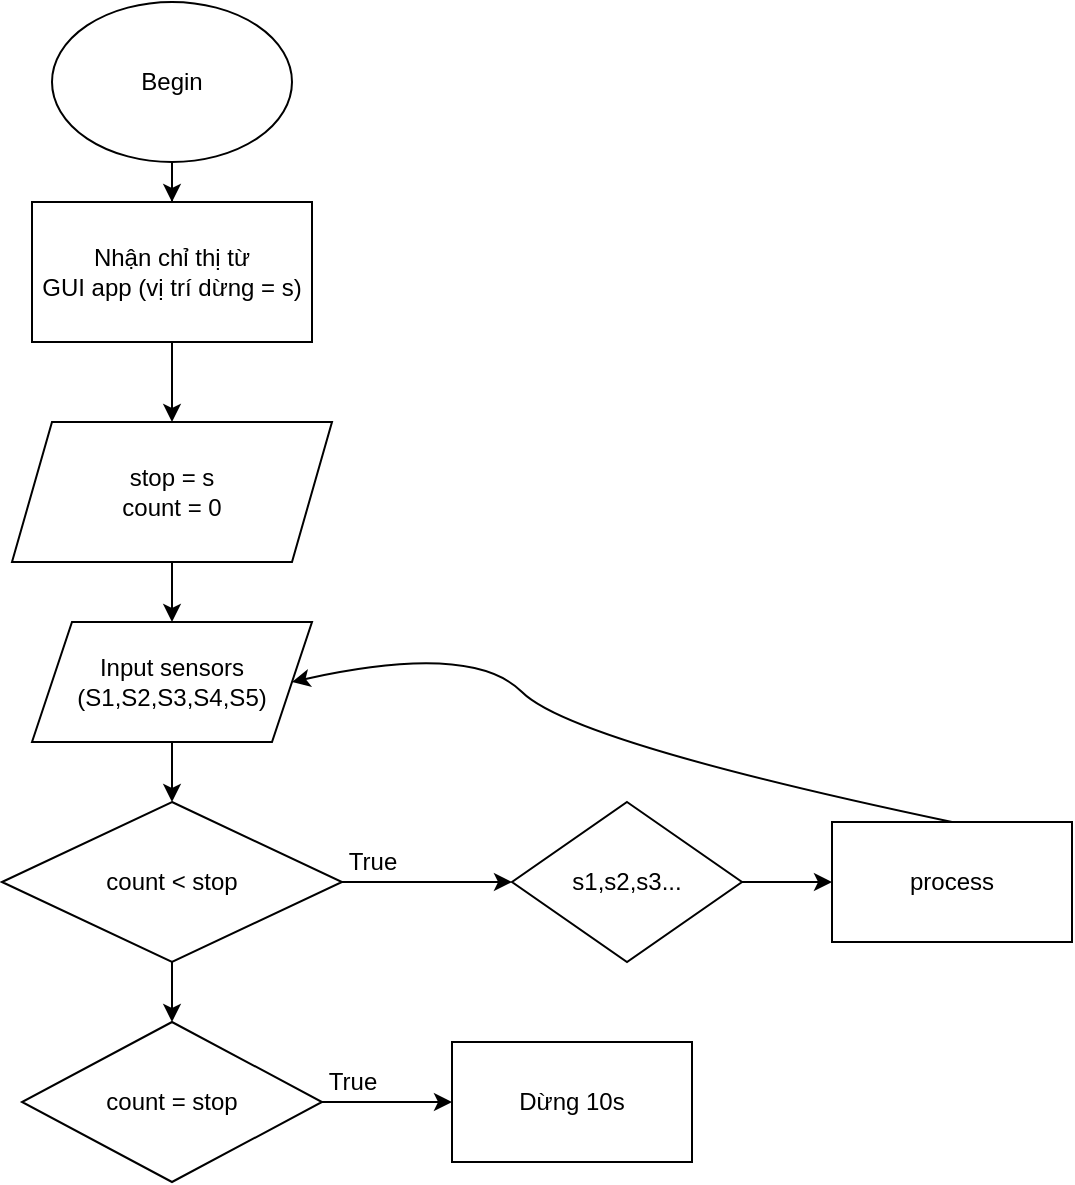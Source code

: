 <mxfile version="14.8.2" type="github">
  <diagram id="Ezy-y-FbjfAG1BCbXXI5" name="Page-1">
    <mxGraphModel dx="1038" dy="617" grid="1" gridSize="10" guides="1" tooltips="1" connect="1" arrows="1" fold="1" page="1" pageScale="1" pageWidth="850" pageHeight="1100" math="0" shadow="0">
      <root>
        <mxCell id="0" />
        <mxCell id="1" parent="0" />
        <mxCell id="hrU85InFywEGXKXuBzPO-11" value="" style="edgeStyle=orthogonalEdgeStyle;rounded=0;orthogonalLoop=1;jettySize=auto;html=1;" edge="1" parent="1" source="hrU85InFywEGXKXuBzPO-2" target="hrU85InFywEGXKXuBzPO-4">
          <mxGeometry relative="1" as="geometry" />
        </mxCell>
        <mxCell id="hrU85InFywEGXKXuBzPO-2" value="Begin" style="ellipse;whiteSpace=wrap;html=1;" vertex="1" parent="1">
          <mxGeometry x="170" y="20" width="120" height="80" as="geometry" />
        </mxCell>
        <mxCell id="hrU85InFywEGXKXuBzPO-9" value="" style="edgeStyle=orthogonalEdgeStyle;rounded=0;orthogonalLoop=1;jettySize=auto;html=1;" edge="1" parent="1" source="hrU85InFywEGXKXuBzPO-3" target="hrU85InFywEGXKXuBzPO-7">
          <mxGeometry relative="1" as="geometry" />
        </mxCell>
        <mxCell id="hrU85InFywEGXKXuBzPO-3" value="stop = s&lt;br&gt;count = 0" style="shape=parallelogram;perimeter=parallelogramPerimeter;whiteSpace=wrap;html=1;fixedSize=1;" vertex="1" parent="1">
          <mxGeometry x="150" y="230" width="160" height="70" as="geometry" />
        </mxCell>
        <mxCell id="hrU85InFywEGXKXuBzPO-10" value="" style="edgeStyle=orthogonalEdgeStyle;rounded=0;orthogonalLoop=1;jettySize=auto;html=1;" edge="1" parent="1" source="hrU85InFywEGXKXuBzPO-4" target="hrU85InFywEGXKXuBzPO-3">
          <mxGeometry relative="1" as="geometry" />
        </mxCell>
        <mxCell id="hrU85InFywEGXKXuBzPO-4" value="&lt;span&gt;Nhận chỉ thị từ&lt;/span&gt;&lt;br&gt;&lt;span&gt;GUI app (vị trí dừng = s)&lt;/span&gt;" style="rounded=0;whiteSpace=wrap;html=1;" vertex="1" parent="1">
          <mxGeometry x="160" y="120" width="140" height="70" as="geometry" />
        </mxCell>
        <mxCell id="hrU85InFywEGXKXuBzPO-12" value="" style="edgeStyle=orthogonalEdgeStyle;rounded=0;orthogonalLoop=1;jettySize=auto;html=1;" edge="1" parent="1" source="hrU85InFywEGXKXuBzPO-5" target="hrU85InFywEGXKXuBzPO-8">
          <mxGeometry relative="1" as="geometry" />
        </mxCell>
        <mxCell id="hrU85InFywEGXKXuBzPO-16" value="" style="edgeStyle=orthogonalEdgeStyle;rounded=0;orthogonalLoop=1;jettySize=auto;html=1;" edge="1" parent="1" source="hrU85InFywEGXKXuBzPO-5" target="hrU85InFywEGXKXuBzPO-14">
          <mxGeometry relative="1" as="geometry" />
        </mxCell>
        <mxCell id="hrU85InFywEGXKXuBzPO-5" value="count &amp;lt; stop" style="rhombus;whiteSpace=wrap;html=1;" vertex="1" parent="1">
          <mxGeometry x="145" y="420" width="170" height="80" as="geometry" />
        </mxCell>
        <mxCell id="hrU85InFywEGXKXuBzPO-15" value="" style="edgeStyle=orthogonalEdgeStyle;rounded=0;orthogonalLoop=1;jettySize=auto;html=1;" edge="1" parent="1" source="hrU85InFywEGXKXuBzPO-7" target="hrU85InFywEGXKXuBzPO-5">
          <mxGeometry relative="1" as="geometry" />
        </mxCell>
        <mxCell id="hrU85InFywEGXKXuBzPO-7" value="Input sensors&lt;br&gt;(S1,S2,S3,S4,S5)" style="shape=parallelogram;perimeter=parallelogramPerimeter;whiteSpace=wrap;html=1;fixedSize=1;" vertex="1" parent="1">
          <mxGeometry x="160" y="330" width="140" height="60" as="geometry" />
        </mxCell>
        <mxCell id="hrU85InFywEGXKXuBzPO-18" value="" style="edgeStyle=orthogonalEdgeStyle;rounded=0;orthogonalLoop=1;jettySize=auto;html=1;" edge="1" parent="1" source="hrU85InFywEGXKXuBzPO-8" target="hrU85InFywEGXKXuBzPO-17">
          <mxGeometry relative="1" as="geometry" />
        </mxCell>
        <mxCell id="hrU85InFywEGXKXuBzPO-8" value="s1,s2,s3..." style="rhombus;whiteSpace=wrap;html=1;" vertex="1" parent="1">
          <mxGeometry x="400" y="420" width="115" height="80" as="geometry" />
        </mxCell>
        <mxCell id="hrU85InFywEGXKXuBzPO-13" value="True" style="text;html=1;align=center;verticalAlign=middle;resizable=0;points=[];autosize=1;strokeColor=none;" vertex="1" parent="1">
          <mxGeometry x="310" y="440" width="40" height="20" as="geometry" />
        </mxCell>
        <mxCell id="hrU85InFywEGXKXuBzPO-21" value="" style="edgeStyle=orthogonalEdgeStyle;rounded=0;orthogonalLoop=1;jettySize=auto;html=1;" edge="1" parent="1" source="hrU85InFywEGXKXuBzPO-14" target="hrU85InFywEGXKXuBzPO-20">
          <mxGeometry relative="1" as="geometry" />
        </mxCell>
        <mxCell id="hrU85InFywEGXKXuBzPO-14" value="count = stop" style="rhombus;whiteSpace=wrap;html=1;" vertex="1" parent="1">
          <mxGeometry x="155" y="530" width="150" height="80" as="geometry" />
        </mxCell>
        <mxCell id="hrU85InFywEGXKXuBzPO-17" value="process" style="rounded=0;whiteSpace=wrap;html=1;" vertex="1" parent="1">
          <mxGeometry x="560" y="430" width="120" height="60" as="geometry" />
        </mxCell>
        <mxCell id="hrU85InFywEGXKXuBzPO-19" value="" style="curved=1;endArrow=classic;html=1;exitX=0.5;exitY=0;exitDx=0;exitDy=0;entryX=1;entryY=0.5;entryDx=0;entryDy=0;" edge="1" parent="1" source="hrU85InFywEGXKXuBzPO-17" target="hrU85InFywEGXKXuBzPO-7">
          <mxGeometry width="50" height="50" relative="1" as="geometry">
            <mxPoint x="380" y="390" as="sourcePoint" />
            <mxPoint x="430" y="340" as="targetPoint" />
            <Array as="points">
              <mxPoint x="430" y="390" />
              <mxPoint x="380" y="340" />
            </Array>
          </mxGeometry>
        </mxCell>
        <mxCell id="hrU85InFywEGXKXuBzPO-20" value="Dừng 10s" style="rounded=0;whiteSpace=wrap;html=1;" vertex="1" parent="1">
          <mxGeometry x="370" y="540" width="120" height="60" as="geometry" />
        </mxCell>
        <mxCell id="hrU85InFywEGXKXuBzPO-22" value="True" style="text;html=1;align=center;verticalAlign=middle;resizable=0;points=[];autosize=1;strokeColor=none;" vertex="1" parent="1">
          <mxGeometry x="300" y="550" width="40" height="20" as="geometry" />
        </mxCell>
      </root>
    </mxGraphModel>
  </diagram>
</mxfile>

